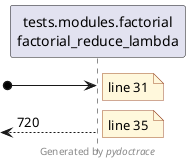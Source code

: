 @startuml tests.modules.factorial.factorial_reduce_lambda-sequence
skinparam BoxPadding 10
skinparam ParticipantPadding 5
skinparam NoteBackgroundColor Cornsilk
skinparam NoteBorderColor Sienna
hide footbox

[o-> "tests.modules.factorial\nfactorial_reduce_lambda"
note right: line 31

[<-- "tests.modules.factorial\nfactorial_reduce_lambda": 720
note right: line 35

footer Generated by //pydoctrace//
@enduml
